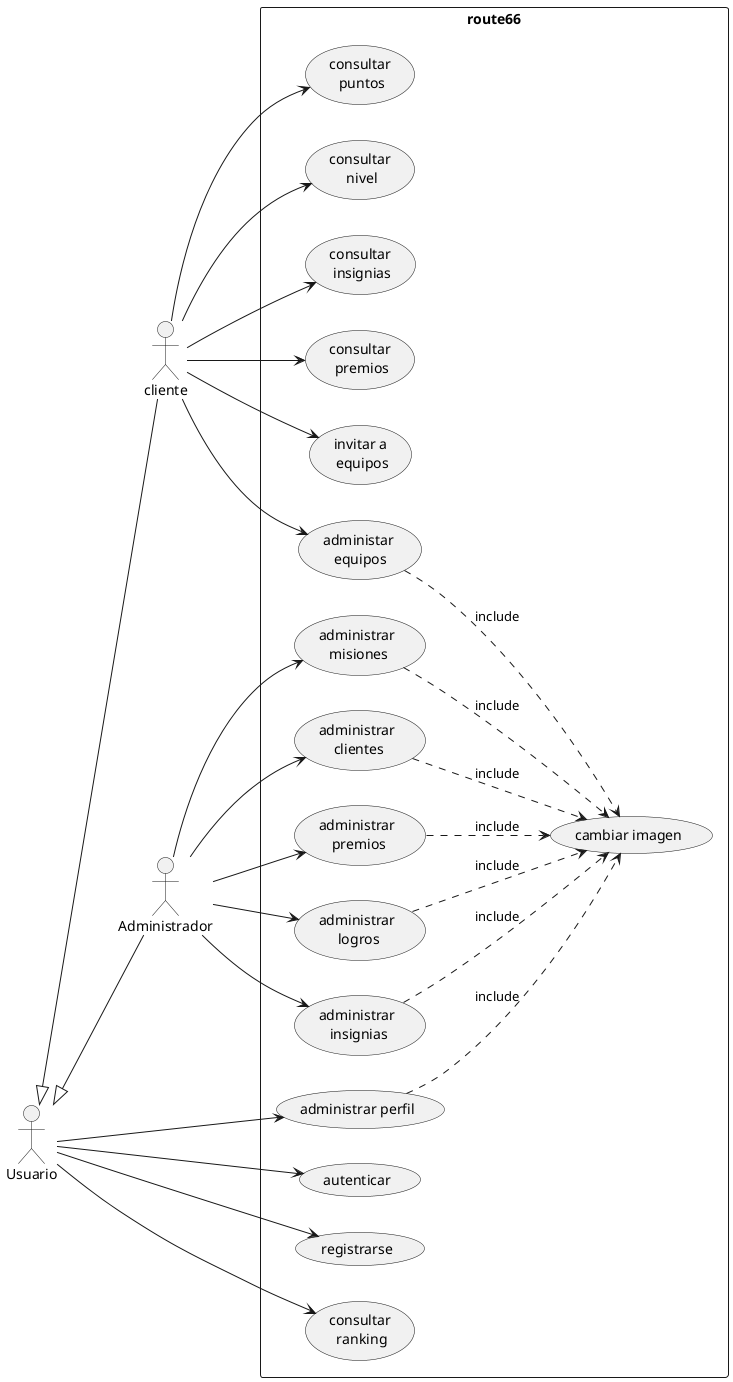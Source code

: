 @startuml use cases
left to right direction
:Usuario: as user
:cliente: as client
:Administrador: as admin
user<|--client 
user<|-- admin
rectangle route66 {
user --> (administrar perfil)
user --> (autenticar)
user --> (registrarse)
user-->(consultar\r ranking)

admin -->(administrar\r misiones)
admin -->(administrar\r clientes)
admin -->(administrar\r premios)
admin -->(administrar\r logros)
admin -->(administrar\r insignias)


client--> (consultar\r puntos)
client--> (consultar\r nivel)
client --> (consultar\r insignias)
client --> (consultar\r premios)
client --> (invitar a\r equipos)
client --> (administar\r equipos)



(administar\r equipos) ..> (cambiar imagen): include
(administrar perfil)..> (cambiar imagen): include
(administrar\r misiones)..> (cambiar imagen): include
(administrar\r clientes)..> (cambiar imagen): include
(administrar\r premios)..> (cambiar imagen): include
(administrar\r logros)..> (cambiar imagen): include
(administrar\r insignias)..> (cambiar imagen): include


}
@enduml
